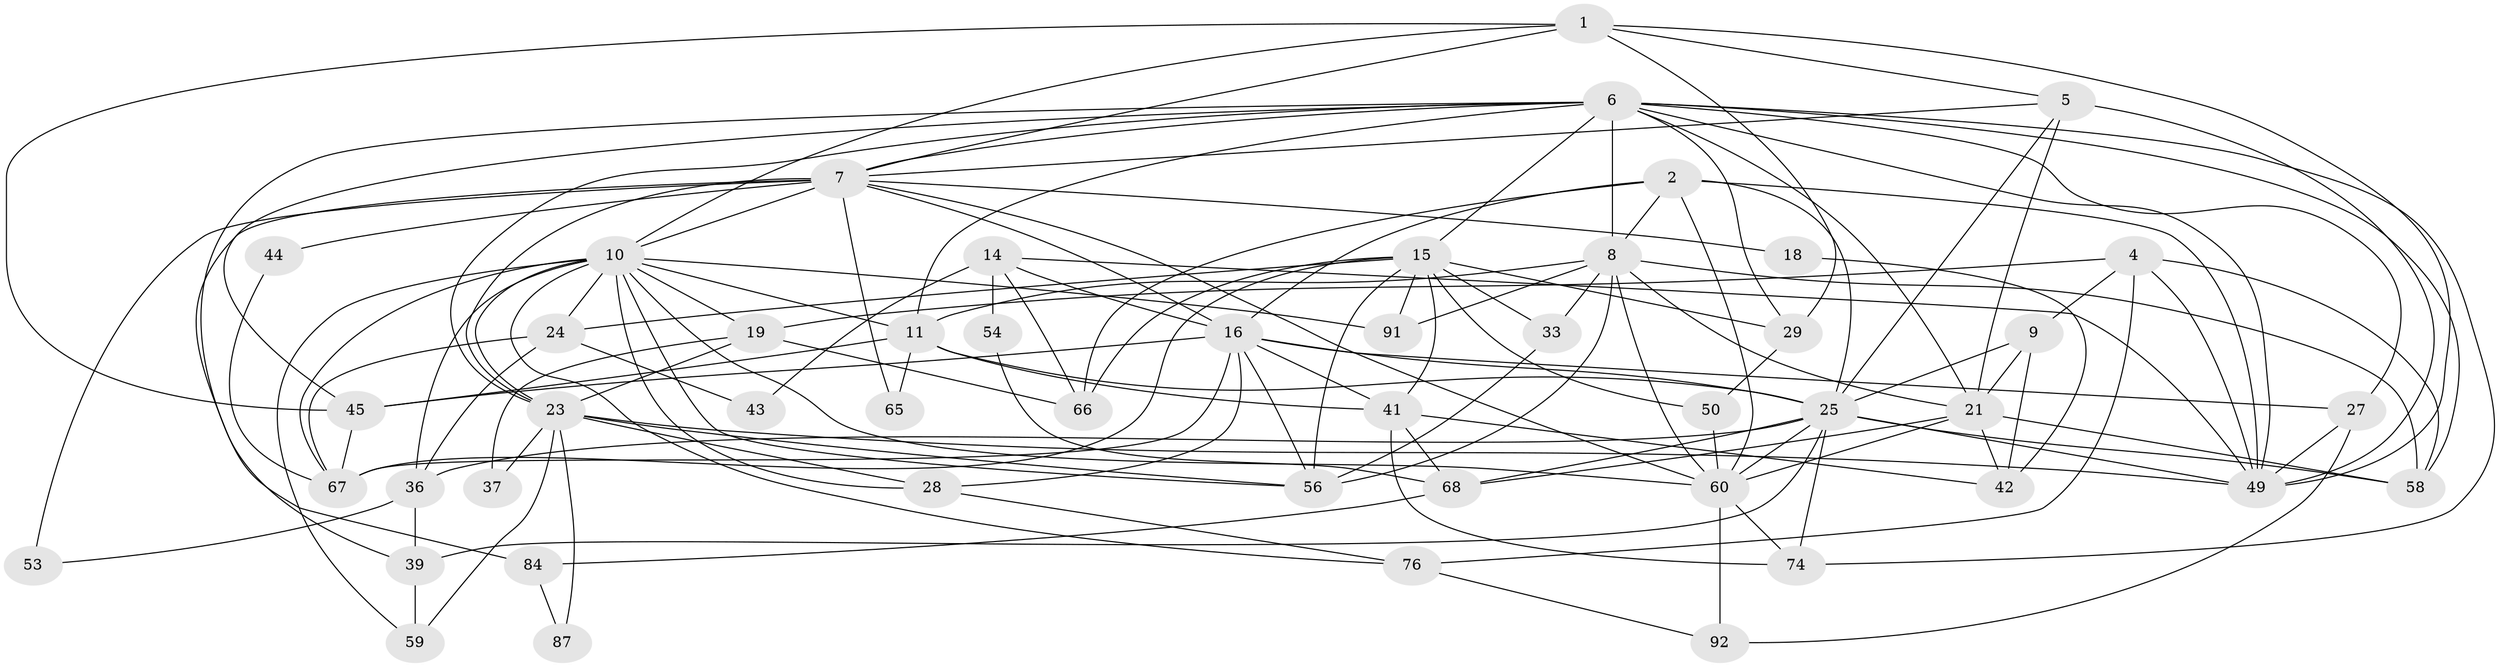 // original degree distribution, {4: 0.23469387755102042, 5: 0.19387755102040816, 3: 0.2857142857142857, 2: 0.14285714285714285, 7: 0.04081632653061224, 9: 0.01020408163265306, 6: 0.08163265306122448, 8: 0.01020408163265306}
// Generated by graph-tools (version 1.1) at 2025/15/03/09/25 04:15:02]
// undirected, 49 vertices, 134 edges
graph export_dot {
graph [start="1"]
  node [color=gray90,style=filled];
  1 [super="+72"];
  2 [super="+3"];
  4 [super="+64"];
  5 [super="+70+47"];
  6 [super="+85+22"];
  7 [super="+63"];
  8 [super="+12"];
  9 [super="+80"];
  10 [super="+35+93"];
  11 [super="+86+96+51"];
  14 [super="+17"];
  15 [super="+20+48+69"];
  16 [super="+52+82+90"];
  18;
  19;
  21 [super="+46+26"];
  23 [super="+34+55"];
  24;
  25 [super="+75+79+61+40"];
  27;
  28 [super="+97"];
  29;
  33;
  36 [super="+57"];
  37;
  39 [super="+62"];
  41;
  42;
  43;
  44;
  45;
  49 [super="+81"];
  50;
  53;
  54;
  56;
  58;
  59;
  60 [super="+89"];
  65;
  66;
  67 [super="+71"];
  68 [super="+88"];
  74;
  76;
  84;
  87;
  91;
  92;
  1 -- 29;
  1 -- 45;
  1 -- 5;
  1 -- 10;
  1 -- 7;
  1 -- 49;
  2 -- 49;
  2 -- 60;
  2 -- 8;
  2 -- 25;
  2 -- 66;
  2 -- 16;
  4 -- 19;
  4 -- 58;
  4 -- 76;
  4 -- 9;
  4 -- 49;
  5 -- 21 [weight=2];
  5 -- 25;
  5 -- 49;
  5 -- 7;
  6 -- 49;
  6 -- 74;
  6 -- 29;
  6 -- 84;
  6 -- 8 [weight=3];
  6 -- 7;
  6 -- 45;
  6 -- 21;
  6 -- 58;
  6 -- 27;
  6 -- 23;
  6 -- 11;
  6 -- 15;
  7 -- 44;
  7 -- 60;
  7 -- 39;
  7 -- 65;
  7 -- 10;
  7 -- 18;
  7 -- 53;
  7 -- 23;
  7 -- 16;
  8 -- 56;
  8 -- 33;
  8 -- 58;
  8 -- 91;
  8 -- 60;
  8 -- 21 [weight=2];
  8 -- 11 [weight=2];
  9 -- 42;
  9 -- 21 [weight=2];
  9 -- 25;
  10 -- 24;
  10 -- 19;
  10 -- 67;
  10 -- 36;
  10 -- 76;
  10 -- 56;
  10 -- 59;
  10 -- 60;
  10 -- 91;
  10 -- 28;
  10 -- 23;
  10 -- 11 [weight=2];
  11 -- 41;
  11 -- 45;
  11 -- 65;
  11 -- 25;
  14 -- 66;
  14 -- 54;
  14 -- 43;
  14 -- 16;
  14 -- 49;
  15 -- 56;
  15 -- 33;
  15 -- 50;
  15 -- 66;
  15 -- 29;
  15 -- 67;
  15 -- 24;
  15 -- 41;
  15 -- 91;
  16 -- 41;
  16 -- 56;
  16 -- 25 [weight=2];
  16 -- 67 [weight=2];
  16 -- 27;
  16 -- 28;
  16 -- 45;
  18 -- 42;
  19 -- 66;
  19 -- 37;
  19 -- 23;
  21 -- 60;
  21 -- 58;
  21 -- 68;
  21 -- 42;
  23 -- 37;
  23 -- 87;
  23 -- 56;
  23 -- 59;
  23 -- 28;
  23 -- 49;
  24 -- 36;
  24 -- 43;
  24 -- 67;
  25 -- 58;
  25 -- 36;
  25 -- 74;
  25 -- 60;
  25 -- 68;
  25 -- 39;
  25 -- 49;
  27 -- 92;
  27 -- 49;
  28 -- 76;
  29 -- 50;
  33 -- 56;
  36 -- 53;
  36 -- 39;
  39 -- 59;
  41 -- 74;
  41 -- 42;
  41 -- 68;
  44 -- 67;
  45 -- 67;
  50 -- 60;
  54 -- 68;
  60 -- 74;
  60 -- 92;
  68 -- 84;
  76 -- 92;
  84 -- 87;
}
